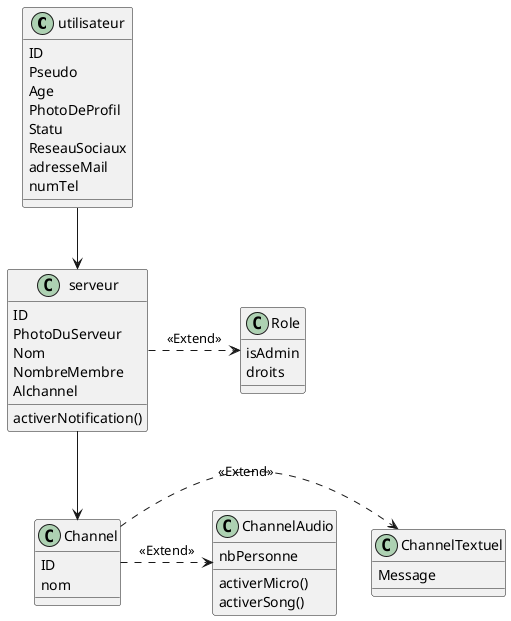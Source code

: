@startuml

class utilisateur {
  ID
  Pseudo 
  Age 
  PhotoDeProfil
  Statu
  ReseauSociaux
  adresseMail
  numTel
}

class serveur {
  ID
  PhotoDuServeur
  Nom
  NombreMembre
  Alchannel 
  activerNotification()
}

class Role {
  isAdmin
  droits
}

class Channel {
  ID
  nom
}

class ChannelAudio{
  nbPersonne
  activerMicro()
  activerSong()
}

class ChannelTextuel{
  Message
}

utilisateur --> serveur
serveur .> Role : <<Extend>>
serveur --> Channel
Channel .> ChannelTextuel : <<Extend>>
Channel .> ChannelAudio : <<Extend>>

@enduml
